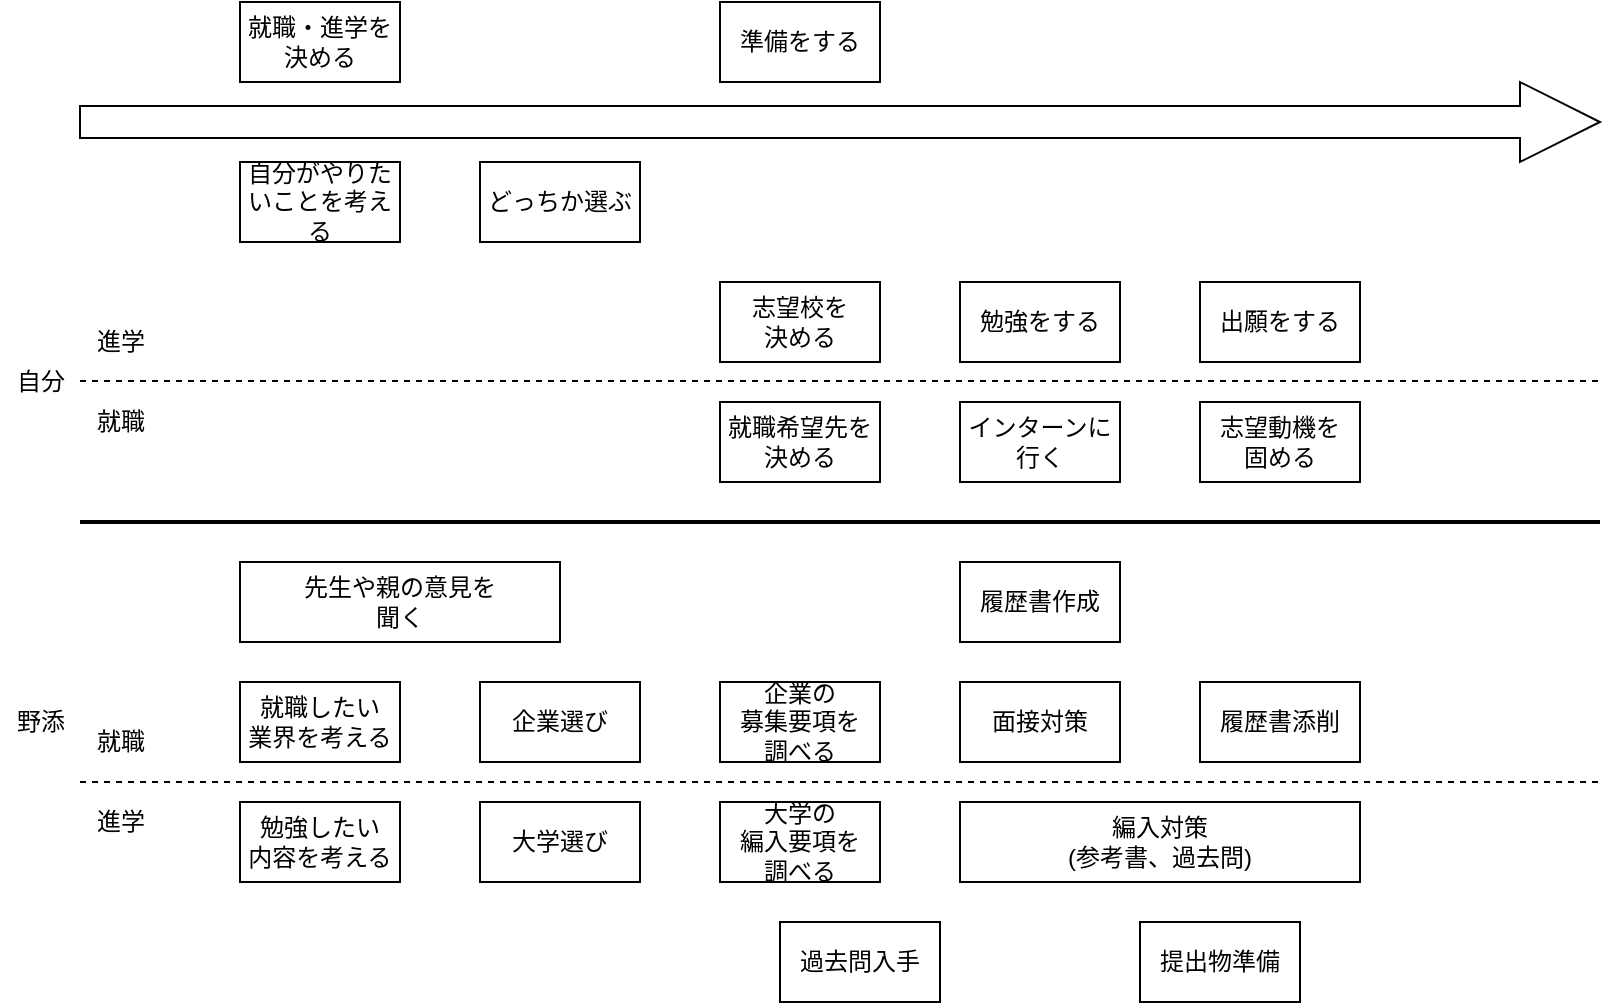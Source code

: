 <mxfile version="13.4.5" type="device"><diagram id="P-P-WnYpaq57e6Mpl9Yf" name="ページ1"><mxGraphModel dx="1182" dy="784" grid="1" gridSize="10" guides="1" tooltips="1" connect="1" arrows="1" fold="1" page="1" pageScale="1" pageWidth="827" pageHeight="1169" math="0" shadow="0"><root><mxCell id="0"/><mxCell id="1" parent="0"/><mxCell id="6zpwo_qs93HQr5wcpdbD-4" value="" style="html=1;shadow=0;dashed=0;align=center;verticalAlign=middle;shape=mxgraph.arrows2.arrow;dy=0.6;dx=40;notch=0;" parent="1" vertex="1"><mxGeometry x="40" y="340" width="760" height="40" as="geometry"/></mxCell><mxCell id="6zpwo_qs93HQr5wcpdbD-6" value="就職・進学を&lt;br&gt;決める" style="rounded=0;whiteSpace=wrap;html=1;" parent="1" vertex="1"><mxGeometry x="120" y="300" width="80" height="40" as="geometry"/></mxCell><mxCell id="6zpwo_qs93HQr5wcpdbD-7" value="自分がやりたいことを考える" style="rounded=0;whiteSpace=wrap;html=1;" parent="1" vertex="1"><mxGeometry x="120" y="380" width="80" height="40" as="geometry"/></mxCell><mxCell id="6zpwo_qs93HQr5wcpdbD-8" value="勉強をする" style="rounded=0;whiteSpace=wrap;html=1;" parent="1" vertex="1"><mxGeometry x="480" y="440" width="80" height="40" as="geometry"/></mxCell><mxCell id="6zpwo_qs93HQr5wcpdbD-9" value="出願をする" style="rounded=0;whiteSpace=wrap;html=1;" parent="1" vertex="1"><mxGeometry x="600" y="440" width="80" height="40" as="geometry"/></mxCell><mxCell id="6zpwo_qs93HQr5wcpdbD-11" value="志望校を&lt;br&gt;決める" style="rounded=0;whiteSpace=wrap;html=1;" parent="1" vertex="1"><mxGeometry x="360" y="440" width="80" height="40" as="geometry"/></mxCell><mxCell id="6zpwo_qs93HQr5wcpdbD-13" value="どっちか選ぶ" style="rounded=0;whiteSpace=wrap;html=1;" parent="1" vertex="1"><mxGeometry x="240" y="380" width="80" height="40" as="geometry"/></mxCell><mxCell id="6zpwo_qs93HQr5wcpdbD-14" value="就職希望先を&lt;br&gt;決める" style="rounded=0;whiteSpace=wrap;html=1;" parent="1" vertex="1"><mxGeometry x="360" y="500" width="80" height="40" as="geometry"/></mxCell><mxCell id="6zpwo_qs93HQr5wcpdbD-15" value="インターンに行く" style="rounded=0;whiteSpace=wrap;html=1;" parent="1" vertex="1"><mxGeometry x="480" y="500" width="80" height="40" as="geometry"/></mxCell><mxCell id="6zpwo_qs93HQr5wcpdbD-16" value="準備をする" style="rounded=0;whiteSpace=wrap;html=1;" parent="1" vertex="1"><mxGeometry x="360" y="300" width="80" height="40" as="geometry"/></mxCell><mxCell id="OxCFEPbUkbgn0BwDL6dS-1" value="志望動機を&lt;br&gt;固める" style="rounded=0;whiteSpace=wrap;html=1;" vertex="1" parent="1"><mxGeometry x="600" y="500" width="80" height="40" as="geometry"/></mxCell><mxCell id="2" value="自分" style="text;html=1;align=center;verticalAlign=middle;resizable=0;points=[];autosize=1;" vertex="1" parent="1"><mxGeometry y="480" width="40" height="20" as="geometry"/></mxCell><mxCell id="OxCFEPbUkbgn0BwDL6dS-2" value="野添" style="text;html=1;align=center;verticalAlign=middle;resizable=0;points=[];autosize=1;" vertex="1" parent="1"><mxGeometry y="650" width="40" height="20" as="geometry"/></mxCell><mxCell id="OxCFEPbUkbgn0BwDL6dS-3" value="先生や親の意見を&lt;br&gt;聞く" style="rounded=0;whiteSpace=wrap;html=1;" vertex="1" parent="1"><mxGeometry x="120" y="580" width="160" height="40" as="geometry"/></mxCell><mxCell id="OxCFEPbUkbgn0BwDL6dS-4" value="就職したい&lt;br&gt;業界を考える" style="rounded=0;whiteSpace=wrap;html=1;" vertex="1" parent="1"><mxGeometry x="120" y="640" width="80" height="40" as="geometry"/></mxCell><mxCell id="OxCFEPbUkbgn0BwDL6dS-5" value="企業選び" style="rounded=0;whiteSpace=wrap;html=1;" vertex="1" parent="1"><mxGeometry x="240" y="640" width="80" height="40" as="geometry"/></mxCell><mxCell id="OxCFEPbUkbgn0BwDL6dS-6" value="勉強したい&lt;br&gt;内容を考える" style="rounded=0;whiteSpace=wrap;html=1;" vertex="1" parent="1"><mxGeometry x="120" y="700" width="80" height="40" as="geometry"/></mxCell><mxCell id="OxCFEPbUkbgn0BwDL6dS-7" value="" style="endArrow=none;html=1;strokeWidth=2;" edge="1" parent="1"><mxGeometry width="50" height="50" relative="1" as="geometry"><mxPoint x="800" y="560" as="sourcePoint"/><mxPoint x="40" y="560" as="targetPoint"/></mxGeometry></mxCell><mxCell id="OxCFEPbUkbgn0BwDL6dS-8" value="大学選び" style="rounded=0;whiteSpace=wrap;html=1;" vertex="1" parent="1"><mxGeometry x="240" y="700" width="80" height="40" as="geometry"/></mxCell><mxCell id="OxCFEPbUkbgn0BwDL6dS-9" value="企業の&lt;br&gt;募集要項を&lt;br&gt;調べる" style="rounded=0;whiteSpace=wrap;html=1;" vertex="1" parent="1"><mxGeometry x="360" y="640" width="80" height="40" as="geometry"/></mxCell><mxCell id="OxCFEPbUkbgn0BwDL6dS-10" value="大学の&lt;br&gt;編入要項を&lt;br&gt;調べる" style="rounded=0;whiteSpace=wrap;html=1;" vertex="1" parent="1"><mxGeometry x="360" y="700" width="80" height="40" as="geometry"/></mxCell><mxCell id="OxCFEPbUkbgn0BwDL6dS-11" value="面接対策" style="rounded=0;whiteSpace=wrap;html=1;" vertex="1" parent="1"><mxGeometry x="480" y="640" width="80" height="40" as="geometry"/></mxCell><mxCell id="OxCFEPbUkbgn0BwDL6dS-12" value="編入対策&lt;br&gt;(参考書、過去問)" style="rounded=0;whiteSpace=wrap;html=1;" vertex="1" parent="1"><mxGeometry x="480" y="700" width="200" height="40" as="geometry"/></mxCell><mxCell id="OxCFEPbUkbgn0BwDL6dS-13" value="履歴書添削" style="rounded=0;whiteSpace=wrap;html=1;" vertex="1" parent="1"><mxGeometry x="600" y="640" width="80" height="40" as="geometry"/></mxCell><mxCell id="OxCFEPbUkbgn0BwDL6dS-15" value="過去問入手" style="rounded=0;whiteSpace=wrap;html=1;" vertex="1" parent="1"><mxGeometry x="390" y="760" width="80" height="40" as="geometry"/></mxCell><mxCell id="OxCFEPbUkbgn0BwDL6dS-16" value="提出物準備" style="rounded=0;whiteSpace=wrap;html=1;" vertex="1" parent="1"><mxGeometry x="570" y="760" width="80" height="40" as="geometry"/></mxCell><mxCell id="OxCFEPbUkbgn0BwDL6dS-17" value="履歴書作成" style="rounded=0;whiteSpace=wrap;html=1;" vertex="1" parent="1"><mxGeometry x="480" y="580" width="80" height="40" as="geometry"/></mxCell><mxCell id="OxCFEPbUkbgn0BwDL6dS-19" value="" style="endArrow=none;html=1;dashed=1;" edge="1" parent="1"><mxGeometry width="50" height="50" relative="1" as="geometry"><mxPoint x="40" y="489.5" as="sourcePoint"/><mxPoint x="800" y="489.5" as="targetPoint"/></mxGeometry></mxCell><mxCell id="OxCFEPbUkbgn0BwDL6dS-20" value="" style="endArrow=none;html=1;dashed=1;" edge="1" parent="1"><mxGeometry width="50" height="50" relative="1" as="geometry"><mxPoint x="40" y="690" as="sourcePoint"/><mxPoint x="800" y="690" as="targetPoint"/></mxGeometry></mxCell><mxCell id="OxCFEPbUkbgn0BwDL6dS-21" value="就職" style="text;html=1;align=center;verticalAlign=middle;resizable=0;points=[];autosize=1;" vertex="1" parent="1"><mxGeometry x="40" y="500" width="40" height="20" as="geometry"/></mxCell><mxCell id="OxCFEPbUkbgn0BwDL6dS-22" value="進学" style="text;html=1;align=center;verticalAlign=middle;resizable=0;points=[];autosize=1;" vertex="1" parent="1"><mxGeometry x="40" y="460" width="40" height="20" as="geometry"/></mxCell><mxCell id="OxCFEPbUkbgn0BwDL6dS-23" value="進学" style="text;html=1;align=center;verticalAlign=middle;resizable=0;points=[];autosize=1;" vertex="1" parent="1"><mxGeometry x="40" y="700" width="40" height="20" as="geometry"/></mxCell><mxCell id="OxCFEPbUkbgn0BwDL6dS-24" value="就職" style="text;html=1;align=center;verticalAlign=middle;resizable=0;points=[];autosize=1;" vertex="1" parent="1"><mxGeometry x="40" y="660" width="40" height="20" as="geometry"/></mxCell></root></mxGraphModel></diagram></mxfile>